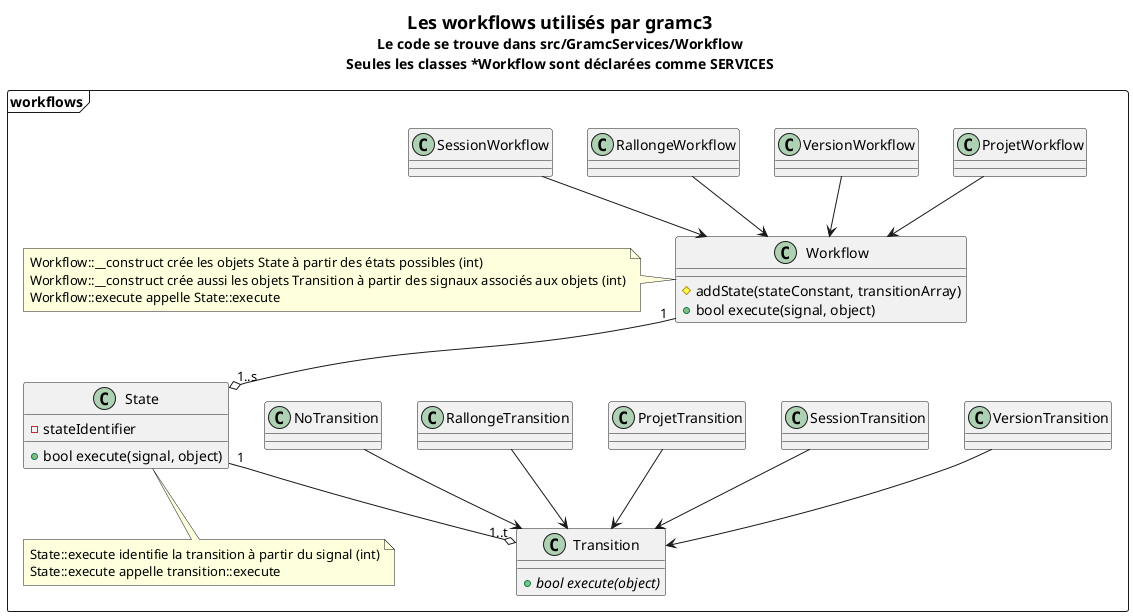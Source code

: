 @startuml

title =Les workflows utilisés par gramc3\nLe code se trouve dans src/GramcServices/Workflow\nSeules les classes *Workflow sont déclarées comme SERVICES

package workflows <<Frame>> {

    class Workflow {
        # addState(stateConstant, transitionArray)
        + bool execute(signal, object)
    }
    class Transition {
        {abstract} + bool execute(object)
    }
    class State {
        - stateIdentifier
        + bool execute(signal, object)
    }
    class ProjetWorkflow {
        
    }
    class VersionWorkflow {
        
    }
    class VersionTransition {
        
    }
    class RallongeWorkflow {
        
    }
    class SessionTransition {
        
    }
    
    Workflow "1" --o "1..s" State
    State "1" --o "1..t" Transition
    ProjetWorkflow --> Workflow
    ProjetTransition --> Transition
    SessionWorkflow --> Workflow
    SessionTransition --> Transition
    VersionWorkflow --> Workflow
    VersionTransition --> Transition
    RallongeWorkflow --> Workflow
    RallongeTransition --> Transition
    NoTransition --> Transition

    
note left of Workflow: Workflow::__construct crée les objets State à partir des états possibles (int)\nWorkflow::__construct crée aussi les objets Transition à partir des signaux associés aux objets (int)\nWorkflow::execute appelle State::execute
note bottom of State: State::execute identifie la transition à partir du signal (int)\nState::execute appelle transition::execute
}
@enduml
